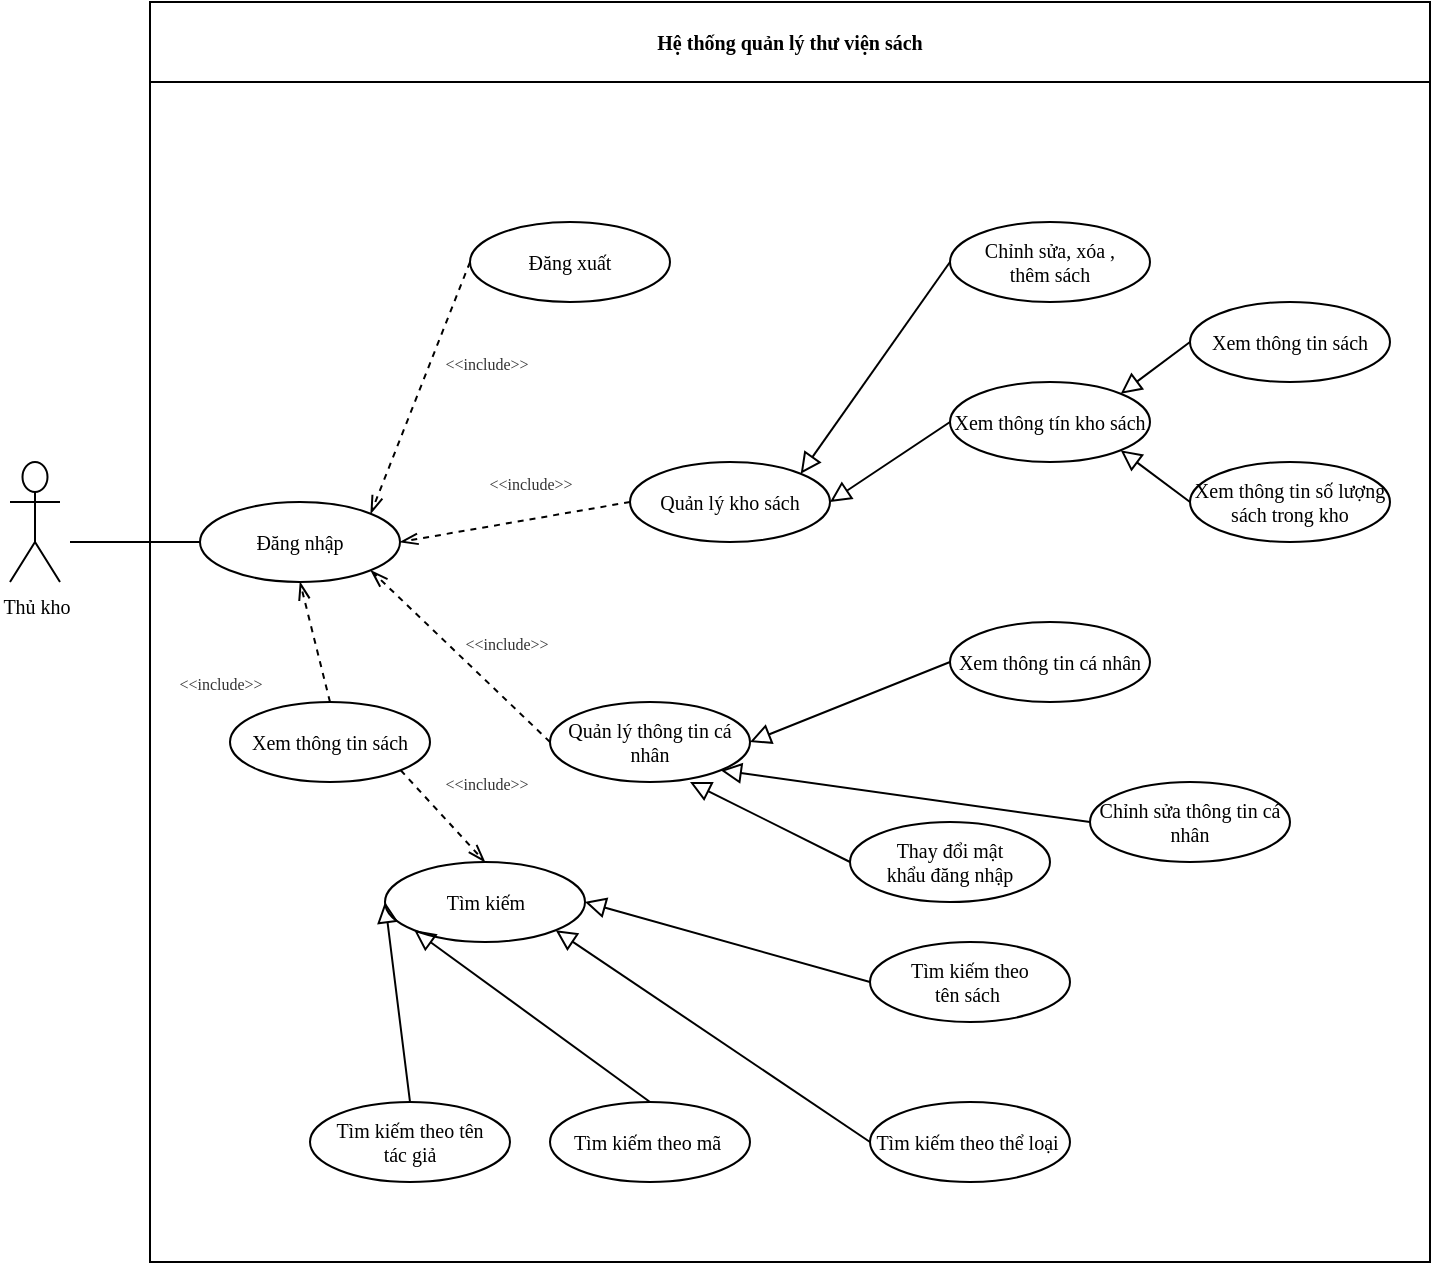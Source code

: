 <mxfile version="17.2.1" type="device"><diagram id="2JbNrmT-joU_y_EbVMGx" name="Page-1"><mxGraphModel dx="994" dy="496" grid="1" gridSize="10" guides="1" tooltips="1" connect="1" arrows="1" fold="1" page="1" pageScale="1" pageWidth="4681" pageHeight="3300" math="0" shadow="0"><root><mxCell id="0"/><mxCell id="1" parent="0"/><mxCell id="0UU7BLoDTJ-AD-OjoYxh-2" value="Hệ thống quản lý thư viện sách" style="swimlane;startSize=40;fontSize=10;fontFamily=Times New Roman;" parent="1" vertex="1"><mxGeometry x="120" y="10" width="640" height="630" as="geometry"><mxRectangle x="120" y="10" width="165" height="40" as="alternateBounds"/></mxGeometry></mxCell><mxCell id="0UU7BLoDTJ-AD-OjoYxh-21" value="Đăng nhập" style="ellipse;whiteSpace=wrap;html=1;fontFamily=Times New Roman;fontSize=10;" parent="0UU7BLoDTJ-AD-OjoYxh-2" vertex="1"><mxGeometry x="25" y="250" width="100" height="40" as="geometry"/></mxCell><mxCell id="0UU7BLoDTJ-AD-OjoYxh-22" value="Đăng xuất" style="ellipse;whiteSpace=wrap;html=1;fontFamily=Times New Roman;fontSize=10;" parent="0UU7BLoDTJ-AD-OjoYxh-2" vertex="1"><mxGeometry x="160" y="110" width="100" height="40" as="geometry"/></mxCell><mxCell id="0UU7BLoDTJ-AD-OjoYxh-37" value="&lt;p&gt;&lt;font color=&quot;#333333&quot;&gt;&lt;span style=&quot;font-size: 8px&quot;&gt;&amp;lt;&amp;lt;include&amp;gt;&amp;gt;&lt;/span&gt;&lt;/font&gt;&lt;/p&gt;" style="text;html=1;align=center;verticalAlign=middle;resizable=0;points=[];autosize=1;fontSize=10;fontFamily=Times New Roman;" parent="0UU7BLoDTJ-AD-OjoYxh-2" vertex="1"><mxGeometry x="140" y="160" width="55" height="40" as="geometry"/></mxCell><mxCell id="0UU7BLoDTJ-AD-OjoYxh-39" value="" style="endArrow=openThin;html=1;rounded=0;fontFamily=Times New Roman;fontSize=10;endSize=7;targetPerimeterSpacing=6;exitX=0;exitY=0.5;exitDx=0;exitDy=0;dashed=1;endFill=0;entryX=1;entryY=0;entryDx=0;entryDy=0;" parent="0UU7BLoDTJ-AD-OjoYxh-2" source="0UU7BLoDTJ-AD-OjoYxh-22" target="0UU7BLoDTJ-AD-OjoYxh-21" edge="1"><mxGeometry width="50" height="50" relative="1" as="geometry"><mxPoint x="30" y="415" as="sourcePoint"/><mxPoint x="-15" y="230" as="targetPoint"/></mxGeometry></mxCell><mxCell id="0UU7BLoDTJ-AD-OjoYxh-60" value="Quản lý kho sách" style="ellipse;whiteSpace=wrap;html=1;fontFamily=Times New Roman;fontSize=10;" parent="0UU7BLoDTJ-AD-OjoYxh-2" vertex="1"><mxGeometry x="240" y="230" width="100" height="40" as="geometry"/></mxCell><mxCell id="0UU7BLoDTJ-AD-OjoYxh-61" value="Quản lý thông tin cá nhân" style="ellipse;whiteSpace=wrap;html=1;fontFamily=Times New Roman;fontSize=10;" parent="0UU7BLoDTJ-AD-OjoYxh-2" vertex="1"><mxGeometry x="200" y="350" width="100" height="40" as="geometry"/></mxCell><mxCell id="0UU7BLoDTJ-AD-OjoYxh-62" value="Tìm kiếm" style="ellipse;whiteSpace=wrap;html=1;fontFamily=Times New Roman;fontSize=10;" parent="0UU7BLoDTJ-AD-OjoYxh-2" vertex="1"><mxGeometry x="117.5" y="430" width="100" height="40" as="geometry"/></mxCell><mxCell id="0UU7BLoDTJ-AD-OjoYxh-63" value="" style="endArrow=openThin;html=1;rounded=0;fontFamily=Times New Roman;fontSize=10;endSize=7;targetPerimeterSpacing=6;exitX=0;exitY=0.5;exitDx=0;exitDy=0;dashed=1;endFill=0;entryX=1;entryY=0.5;entryDx=0;entryDy=0;" parent="0UU7BLoDTJ-AD-OjoYxh-2" source="0UU7BLoDTJ-AD-OjoYxh-60" target="0UU7BLoDTJ-AD-OjoYxh-21" edge="1"><mxGeometry width="50" height="50" relative="1" as="geometry"><mxPoint x="170" y="140.0" as="sourcePoint"/><mxPoint x="130" y="270" as="targetPoint"/></mxGeometry></mxCell><mxCell id="0UU7BLoDTJ-AD-OjoYxh-64" value="" style="endArrow=openThin;html=1;rounded=0;fontFamily=Times New Roman;fontSize=10;endSize=7;targetPerimeterSpacing=6;exitX=0;exitY=0.5;exitDx=0;exitDy=0;dashed=1;endFill=0;entryX=1;entryY=1;entryDx=0;entryDy=0;" parent="0UU7BLoDTJ-AD-OjoYxh-2" source="0UU7BLoDTJ-AD-OjoYxh-61" target="0UU7BLoDTJ-AD-OjoYxh-21" edge="1"><mxGeometry width="50" height="50" relative="1" as="geometry"><mxPoint x="250" y="260" as="sourcePoint"/><mxPoint x="135.0" y="280" as="targetPoint"/></mxGeometry></mxCell><mxCell id="0UU7BLoDTJ-AD-OjoYxh-65" value="" style="endArrow=openThin;html=1;rounded=0;fontFamily=Times New Roman;fontSize=10;endSize=7;targetPerimeterSpacing=6;exitX=0.5;exitY=0;exitDx=0;exitDy=0;dashed=1;endFill=0;entryX=0.5;entryY=1;entryDx=0;entryDy=0;" parent="0UU7BLoDTJ-AD-OjoYxh-2" source="2irgpFTf8bzJIRVDPoJE-1" target="0UU7BLoDTJ-AD-OjoYxh-21" edge="1"><mxGeometry width="50" height="50" relative="1" as="geometry"><mxPoint x="210.0" y="380" as="sourcePoint"/><mxPoint x="120.168" y="294.217" as="targetPoint"/></mxGeometry></mxCell><mxCell id="0UU7BLoDTJ-AD-OjoYxh-66" value="&lt;p&gt;&lt;font color=&quot;#333333&quot;&gt;&lt;span style=&quot;font-size: 8px&quot;&gt;&amp;lt;&amp;lt;include&amp;gt;&amp;gt;&lt;/span&gt;&lt;/font&gt;&lt;/p&gt;" style="text;html=1;align=center;verticalAlign=middle;resizable=0;points=[];autosize=1;fontSize=10;fontFamily=Times New Roman;" parent="0UU7BLoDTJ-AD-OjoYxh-2" vertex="1"><mxGeometry x="162.5" y="220" width="55" height="40" as="geometry"/></mxCell><mxCell id="0UU7BLoDTJ-AD-OjoYxh-67" value="&lt;p&gt;&lt;font color=&quot;#333333&quot;&gt;&lt;span style=&quot;font-size: 8px&quot;&gt;&amp;lt;&amp;lt;include&amp;gt;&amp;gt;&lt;/span&gt;&lt;/font&gt;&lt;/p&gt;" style="text;html=1;align=center;verticalAlign=middle;resizable=0;points=[];autosize=1;fontSize=10;fontFamily=Times New Roman;" parent="0UU7BLoDTJ-AD-OjoYxh-2" vertex="1"><mxGeometry x="150" y="300" width="55" height="40" as="geometry"/></mxCell><mxCell id="0UU7BLoDTJ-AD-OjoYxh-68" value="&lt;p&gt;&lt;font color=&quot;#333333&quot;&gt;&lt;span style=&quot;font-size: 8px&quot;&gt;&amp;lt;&amp;lt;include&amp;gt;&amp;gt;&lt;/span&gt;&lt;/font&gt;&lt;/p&gt;" style="text;html=1;align=center;verticalAlign=middle;resizable=0;points=[];autosize=1;fontSize=10;fontFamily=Times New Roman;" parent="0UU7BLoDTJ-AD-OjoYxh-2" vertex="1"><mxGeometry x="7.5" y="320" width="55" height="40" as="geometry"/></mxCell><mxCell id="0UU7BLoDTJ-AD-OjoYxh-69" value="Xem thông tin cá nhân" style="ellipse;whiteSpace=wrap;html=1;fontFamily=Times New Roman;fontSize=10;" parent="0UU7BLoDTJ-AD-OjoYxh-2" vertex="1"><mxGeometry x="400" y="310" width="100" height="40" as="geometry"/></mxCell><mxCell id="0UU7BLoDTJ-AD-OjoYxh-70" value="Chỉnh sửa thông tin cá nhân" style="ellipse;whiteSpace=wrap;html=1;fontFamily=Times New Roman;fontSize=10;" parent="0UU7BLoDTJ-AD-OjoYxh-2" vertex="1"><mxGeometry x="470" y="390" width="100" height="40" as="geometry"/></mxCell><mxCell id="0UU7BLoDTJ-AD-OjoYxh-71" value="" style="endArrow=block;html=1;rounded=0;exitX=0;exitY=0.5;exitDx=0;exitDy=0;entryX=1;entryY=0.5;entryDx=0;entryDy=0;endFill=0;endSize=8;" parent="0UU7BLoDTJ-AD-OjoYxh-2" source="0UU7BLoDTJ-AD-OjoYxh-69" target="0UU7BLoDTJ-AD-OjoYxh-61" edge="1"><mxGeometry width="50" height="50" relative="1" as="geometry"><mxPoint x="370" y="370" as="sourcePoint"/><mxPoint x="420" y="320" as="targetPoint"/></mxGeometry></mxCell><mxCell id="0UU7BLoDTJ-AD-OjoYxh-73" value="" style="endArrow=block;html=1;rounded=0;exitX=0;exitY=0.5;exitDx=0;exitDy=0;entryX=1;entryY=1;entryDx=0;entryDy=0;endFill=0;endSize=8;" parent="0UU7BLoDTJ-AD-OjoYxh-2" source="0UU7BLoDTJ-AD-OjoYxh-70" target="0UU7BLoDTJ-AD-OjoYxh-61" edge="1"><mxGeometry width="50" height="50" relative="1" as="geometry"><mxPoint x="370" y="420" as="sourcePoint"/><mxPoint x="310" y="380" as="targetPoint"/></mxGeometry></mxCell><mxCell id="0UU7BLoDTJ-AD-OjoYxh-76" value="Tìm kiếm theo &lt;br&gt;tên sách&amp;nbsp;" style="ellipse;whiteSpace=wrap;html=1;fontFamily=Times New Roman;fontSize=10;" parent="0UU7BLoDTJ-AD-OjoYxh-2" vertex="1"><mxGeometry x="360" y="470" width="100" height="40" as="geometry"/></mxCell><mxCell id="0UU7BLoDTJ-AD-OjoYxh-77" value="Tìm kiếm theo thể loại&amp;nbsp;" style="ellipse;whiteSpace=wrap;html=1;fontFamily=Times New Roman;fontSize=10;" parent="0UU7BLoDTJ-AD-OjoYxh-2" vertex="1"><mxGeometry x="360" y="550" width="100" height="40" as="geometry"/></mxCell><mxCell id="0UU7BLoDTJ-AD-OjoYxh-79" value="" style="endArrow=block;html=1;rounded=0;exitX=0;exitY=0.5;exitDx=0;exitDy=0;entryX=1;entryY=0.5;entryDx=0;entryDy=0;endFill=0;endSize=8;" parent="0UU7BLoDTJ-AD-OjoYxh-2" source="0UU7BLoDTJ-AD-OjoYxh-76" target="0UU7BLoDTJ-AD-OjoYxh-62" edge="1"><mxGeometry width="50" height="50" relative="1" as="geometry"><mxPoint x="370" y="420" as="sourcePoint"/><mxPoint x="295.224" y="394.195" as="targetPoint"/></mxGeometry></mxCell><mxCell id="0UU7BLoDTJ-AD-OjoYxh-80" value="" style="endArrow=block;html=1;rounded=0;exitX=0;exitY=0.5;exitDx=0;exitDy=0;entryX=1;entryY=1;entryDx=0;entryDy=0;endFill=0;endSize=8;" parent="0UU7BLoDTJ-AD-OjoYxh-2" source="0UU7BLoDTJ-AD-OjoYxh-77" target="0UU7BLoDTJ-AD-OjoYxh-62" edge="1"><mxGeometry width="50" height="50" relative="1" as="geometry"><mxPoint x="370" y="500" as="sourcePoint"/><mxPoint x="227.5" y="460" as="targetPoint"/></mxGeometry></mxCell><mxCell id="0UU7BLoDTJ-AD-OjoYxh-84" value="Xem thông tín kho sách" style="ellipse;whiteSpace=wrap;html=1;fontFamily=Times New Roman;fontSize=10;" parent="0UU7BLoDTJ-AD-OjoYxh-2" vertex="1"><mxGeometry x="400" y="190" width="100" height="40" as="geometry"/></mxCell><mxCell id="0UU7BLoDTJ-AD-OjoYxh-85" value="" style="endArrow=block;html=1;rounded=0;exitX=0;exitY=0.5;exitDx=0;exitDy=0;entryX=1;entryY=0.5;entryDx=0;entryDy=0;endFill=0;endSize=8;" parent="0UU7BLoDTJ-AD-OjoYxh-2" source="0UU7BLoDTJ-AD-OjoYxh-84" target="0UU7BLoDTJ-AD-OjoYxh-60" edge="1"><mxGeometry width="50" height="50" relative="1" as="geometry"><mxPoint x="290" y="210" as="sourcePoint"/><mxPoint x="325.224" y="184.195" as="targetPoint"/></mxGeometry></mxCell><mxCell id="0UU7BLoDTJ-AD-OjoYxh-86" value="Chỉnh sửa, xóa , &lt;br&gt;thêm sách" style="ellipse;whiteSpace=wrap;html=1;fontFamily=Times New Roman;fontSize=10;" parent="0UU7BLoDTJ-AD-OjoYxh-2" vertex="1"><mxGeometry x="400" y="110" width="100" height="40" as="geometry"/></mxCell><mxCell id="0UU7BLoDTJ-AD-OjoYxh-87" value="" style="endArrow=block;html=1;rounded=0;exitX=0;exitY=0.5;exitDx=0;exitDy=0;entryX=1;entryY=0;entryDx=0;entryDy=0;endFill=0;endSize=8;" parent="0UU7BLoDTJ-AD-OjoYxh-2" source="0UU7BLoDTJ-AD-OjoYxh-86" target="0UU7BLoDTJ-AD-OjoYxh-60" edge="1"><mxGeometry width="50" height="50" relative="1" as="geometry"><mxPoint x="170" y="120" as="sourcePoint"/><mxPoint x="340" y="170" as="targetPoint"/></mxGeometry></mxCell><mxCell id="0UU7BLoDTJ-AD-OjoYxh-96" value="Thay đổi mật &lt;br&gt;khẩu đăng nhập" style="ellipse;whiteSpace=wrap;html=1;fontFamily=Times New Roman;fontSize=10;" parent="0UU7BLoDTJ-AD-OjoYxh-2" vertex="1"><mxGeometry x="350" y="410" width="100" height="40" as="geometry"/></mxCell><mxCell id="0UU7BLoDTJ-AD-OjoYxh-97" value="" style="endArrow=block;html=1;rounded=0;exitX=0;exitY=0.5;exitDx=0;exitDy=0;endFill=0;endSize=8;" parent="0UU7BLoDTJ-AD-OjoYxh-2" source="0UU7BLoDTJ-AD-OjoYxh-96" edge="1"><mxGeometry width="50" height="50" relative="1" as="geometry"><mxPoint x="410.0" y="340" as="sourcePoint"/><mxPoint x="270" y="390" as="targetPoint"/></mxGeometry></mxCell><mxCell id="0UU7BLoDTJ-AD-OjoYxh-98" value="Tìm kiếm theo mã&amp;nbsp;" style="ellipse;whiteSpace=wrap;html=1;fontFamily=Times New Roman;fontSize=10;" parent="0UU7BLoDTJ-AD-OjoYxh-2" vertex="1"><mxGeometry x="200" y="550" width="100" height="40" as="geometry"/></mxCell><mxCell id="0UU7BLoDTJ-AD-OjoYxh-100" value="" style="endArrow=block;html=1;rounded=0;exitX=0.5;exitY=0;exitDx=0;exitDy=0;entryX=0;entryY=1;entryDx=0;entryDy=0;endFill=0;endSize=8;" parent="0UU7BLoDTJ-AD-OjoYxh-2" source="0UU7BLoDTJ-AD-OjoYxh-98" target="0UU7BLoDTJ-AD-OjoYxh-62" edge="1"><mxGeometry width="50" height="50" relative="1" as="geometry"><mxPoint x="370" y="500" as="sourcePoint"/><mxPoint x="227.5" y="460" as="targetPoint"/></mxGeometry></mxCell><mxCell id="2irgpFTf8bzJIRVDPoJE-1" value="Xem thông tin sách" style="ellipse;whiteSpace=wrap;html=1;fontFamily=Times New Roman;fontSize=10;" parent="0UU7BLoDTJ-AD-OjoYxh-2" vertex="1"><mxGeometry x="40" y="350" width="100" height="40" as="geometry"/></mxCell><mxCell id="2irgpFTf8bzJIRVDPoJE-2" value="" style="endArrow=openThin;html=1;rounded=0;fontFamily=Times New Roman;fontSize=10;endSize=7;targetPerimeterSpacing=6;exitX=1;exitY=1;exitDx=0;exitDy=0;dashed=1;endFill=0;entryX=0.5;entryY=0;entryDx=0;entryDy=0;" parent="0UU7BLoDTJ-AD-OjoYxh-2" source="2irgpFTf8bzJIRVDPoJE-1" target="0UU7BLoDTJ-AD-OjoYxh-62" edge="1"><mxGeometry width="50" height="50" relative="1" as="geometry"><mxPoint x="77.5" y="460" as="sourcePoint"/><mxPoint x="62.5" y="400" as="targetPoint"/></mxGeometry></mxCell><mxCell id="2irgpFTf8bzJIRVDPoJE-3" value="&lt;p&gt;&lt;font color=&quot;#333333&quot;&gt;&lt;span style=&quot;font-size: 8px&quot;&gt;&amp;lt;&amp;lt;include&amp;gt;&amp;gt;&lt;/span&gt;&lt;/font&gt;&lt;/p&gt;" style="text;html=1;align=center;verticalAlign=middle;resizable=0;points=[];autosize=1;fontSize=10;fontFamily=Times New Roman;" parent="0UU7BLoDTJ-AD-OjoYxh-2" vertex="1"><mxGeometry x="140" y="370" width="55" height="40" as="geometry"/></mxCell><mxCell id="2irgpFTf8bzJIRVDPoJE-5" value="Tìm kiếm theo tên &lt;br&gt;tác giả" style="ellipse;whiteSpace=wrap;html=1;fontFamily=Times New Roman;fontSize=10;" parent="0UU7BLoDTJ-AD-OjoYxh-2" vertex="1"><mxGeometry x="80" y="550" width="100" height="40" as="geometry"/></mxCell><mxCell id="2irgpFTf8bzJIRVDPoJE-6" value="" style="endArrow=block;html=1;rounded=0;exitX=0.5;exitY=0;exitDx=0;exitDy=0;entryX=0;entryY=0.5;entryDx=0;entryDy=0;endFill=0;endSize=8;" parent="0UU7BLoDTJ-AD-OjoYxh-2" source="2irgpFTf8bzJIRVDPoJE-5" target="0UU7BLoDTJ-AD-OjoYxh-62" edge="1"><mxGeometry width="50" height="50" relative="1" as="geometry"><mxPoint x="177.5" y="560" as="sourcePoint"/><mxPoint x="142.145" y="474.142" as="targetPoint"/></mxGeometry></mxCell><mxCell id="ANejU-MKcqmcEaqvO2Rk-1" value="Xem thông tin sách" style="ellipse;whiteSpace=wrap;html=1;fontFamily=Times New Roman;fontSize=10;" vertex="1" parent="0UU7BLoDTJ-AD-OjoYxh-2"><mxGeometry x="520" y="150" width="100" height="40" as="geometry"/></mxCell><mxCell id="ANejU-MKcqmcEaqvO2Rk-2" value="" style="endArrow=block;html=1;rounded=0;exitX=0;exitY=0.5;exitDx=0;exitDy=0;entryX=1;entryY=0;entryDx=0;entryDy=0;endFill=0;endSize=8;" edge="1" parent="0UU7BLoDTJ-AD-OjoYxh-2" source="ANejU-MKcqmcEaqvO2Rk-1" target="0UU7BLoDTJ-AD-OjoYxh-84"><mxGeometry width="50" height="50" relative="1" as="geometry"><mxPoint x="290" y="160" as="sourcePoint"/><mxPoint x="460" y="210" as="targetPoint"/></mxGeometry></mxCell><mxCell id="ANejU-MKcqmcEaqvO2Rk-3" value="Xem thông tin số lượng sách trong kho" style="ellipse;whiteSpace=wrap;html=1;fontFamily=Times New Roman;fontSize=10;" vertex="1" parent="0UU7BLoDTJ-AD-OjoYxh-2"><mxGeometry x="520" y="230" width="100" height="40" as="geometry"/></mxCell><mxCell id="ANejU-MKcqmcEaqvO2Rk-4" value="" style="endArrow=block;html=1;rounded=0;exitX=0;exitY=0.5;exitDx=0;exitDy=0;entryX=1;entryY=1;entryDx=0;entryDy=0;endFill=0;endSize=8;" edge="1" parent="0UU7BLoDTJ-AD-OjoYxh-2" source="ANejU-MKcqmcEaqvO2Rk-3" target="0UU7BLoDTJ-AD-OjoYxh-84"><mxGeometry width="50" height="50" relative="1" as="geometry"><mxPoint x="530" y="180" as="sourcePoint"/><mxPoint x="495.355" y="205.858" as="targetPoint"/></mxGeometry></mxCell><mxCell id="0UU7BLoDTJ-AD-OjoYxh-59" value="&lt;font style=&quot;font-size: 10px&quot;&gt;Thủ kho&lt;br&gt;&lt;/font&gt;" style="shape=umlActor;verticalLabelPosition=bottom;verticalAlign=top;html=1;outlineConnect=0;fontFamily=Times New Roman;fontSize=10;" parent="1" vertex="1"><mxGeometry x="50" y="240" width="25" height="60" as="geometry"/></mxCell><mxCell id="0UU7BLoDTJ-AD-OjoYxh-95" value="" style="endArrow=none;html=1;rounded=0;endSize=8;entryX=0;entryY=0.5;entryDx=0;entryDy=0;" parent="1" target="0UU7BLoDTJ-AD-OjoYxh-21" edge="1"><mxGeometry width="50" height="50" relative="1" as="geometry"><mxPoint x="80" y="280" as="sourcePoint"/><mxPoint x="70" y="350" as="targetPoint"/></mxGeometry></mxCell></root></mxGraphModel></diagram></mxfile>